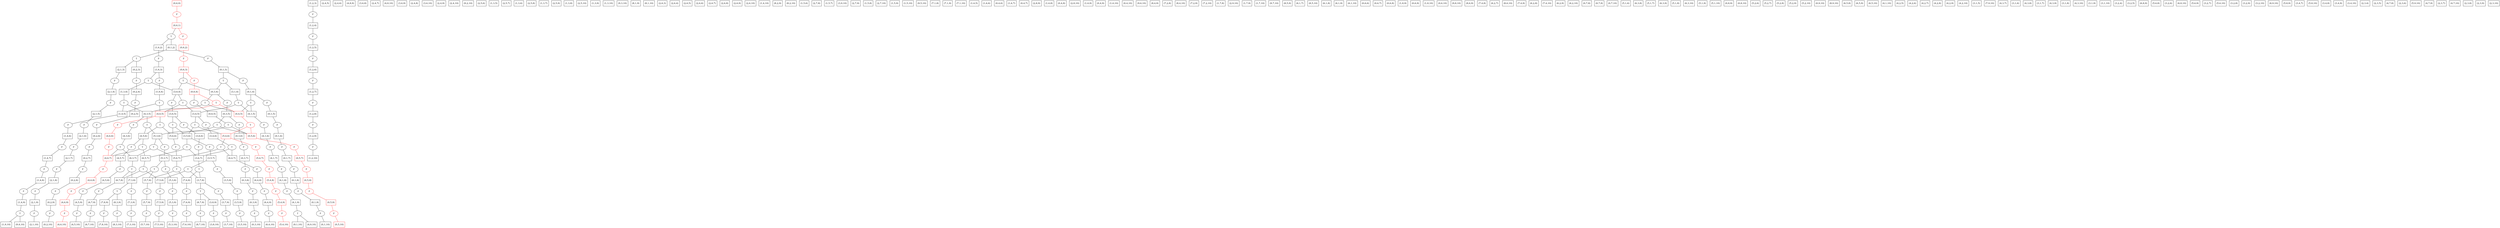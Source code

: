 strict digraph G {
  1 [ shape="box" label="(3,6,4)" ];
  2 [ shape="box" label="(3,6,5)" ];
  3 [ shape="box" label="(1,2,3)" ];
  4 [ shape="box" label="(3,6,6)" ];
  5 [ shape="box" label="(2,4,5)" ];
  6 [ shape="box" label="(1,2,4)" ];
  7 [ shape="box" label="(3,6,7)" ];
  8 [ shape="box" label="(2,4,6)" ];
  9 [ shape="box" label="(1,2,5)" ];
  10 [ shape="box" label="(4,8,9)" ];
  11 [ shape="box" label="(3,6,8)" ];
  12 [ shape="box" label="(2,4,7)" ];
  13 [ shape="box" label="(1,2,6)" ];
  14 [ shape="box" label="(4,8,10)" ];
  15 [ shape="box" label="(3,6,9)" ];
  16 [ shape="box" label="(2,4,8)" ];
  17 [ shape="box" label="(1,2,7)" ];
  18 [ shape="box" label="(3,6,10)" ];
  19 [ shape="box" label="(2,4,9)" ];
  20 [ shape="box" label="(1,2,8)" ];
  21 [ shape="box" label="(2,4,10)" ];
  22 [ shape="box" label="(1,2,9)" ];
  23 [ shape="box" label="(1,2,10)" ];
  24 [ shape="box" label="(9,2,10)" ];
  25 [ shape="box" label="(0,1,2)" ];
  26 [ shape="box" label="(0,1,3)" ];
  27 [ shape="box" label="(1,3,4)" ];
  28 [ shape="box" label="(2,5,6)" ];
  29 [ shape="box" label="(0,1,4)" ];
  30 [ shape="box" label="(1,3,5)" ];
  31 [ shape="box" label="(3,7,8)" ];
  32 [ shape="box" label="(2,5,7)" ];
  33 [ shape="box" label="(0,1,5)" ];
  34 [ shape="box" label="(1,3,6)" ];
  35 [ shape="box" label="(4,9,10)" ];
  36 [ shape="box" label="(3,7,9)" ];
  37 [ shape="box" label="(2,5,8)" ];
  38 [ shape="box" label="(0,1,6)" ];
  39 [ shape="box" label="(1,3,7)" ];
  40 [ shape="box" label="(3,7,10)" ];
  41 [ shape="box" label="(2,5,9)" ];
  42 [ shape="box" label="(0,1,7)" ];
  43 [ shape="box" label="(1,3,8)" ];
  44 [ shape="box" label="(2,5,10)" ];
  45 [ shape="box" label="(0,1,8)" ];
  46 [ shape="box" label="(1,3,9)" ];
  47 [ shape="box" label="(0,1,9)" ];
  48 [ shape="box" label="(1,3,10)" ];
  49 [ shape="box" label="(0,1,10)" ];
  50 [ shape="box" label="(9,3,10)" ];
  51 [ shape="box" label="(8,1,9)" ];
  52 [ shape="box" label="(8,1,10)" ];
  53 [ shape="box" label="(2,6,3)" ];
  54 [ shape="box" label="(2,6,4)" ];
  55 [ shape="box" label="(0,2,3)" ];
  56 [ shape="box" label="(2,6,5)" ];
  57 [ shape="box" label="(0,2,4)" ];
  58 [ shape="box" label="(2,6,6)" ];
  59 [ shape="box" label="(1,4,5)" ];
  60 [ shape="box" label="(0,2,5)" ];
  61 [ shape="box" label="(2,6,7)" ];
  62 [ shape="box" label="(1,4,6)" ];
  63 [ shape="box" label="(3,8,9)" ];
  64 [ shape="box" label="(0,2,6)" ];
  65 [ shape="box" label="(2,6,8)" ];
  66 [ shape="box" label="(1,4,7)" ];
  67 [ shape="box" label="(3,8,10)" ];
  68 [ shape="box" label="(0,2,7)" ];
  69 [ shape="box" label="(2,6,9)" ];
  70 [ shape="box" label="(1,4,8)" ];
  71 [ shape="box" label="(0,2,8)" ];
  72 [ shape="box" label="(2,6,10)" ];
  73 [ shape="box" label="(1,4,9)" ];
  74 [ shape="box" label="(0,2,9)" ];
  75 [ shape="box" label="(1,4,10)" ];
  76 [ shape="box" label="(0,2,10)" ];
  77 [ shape="box" label="(9,4,10)" ];
  78 [ shape="box" label="(8,2,9)" ];
  79 [ shape="box" label="(8,2,10)" ];
  80 [ shape="box" label="(0,3,4)" ];
  81 [ shape="box" label="(0,3,5)" ];
  82 [ shape="box" label="(1,5,6)" ];
  83 [ shape="box" label="(0,3,6)" ];
  84 [ shape="box" label="(2,7,8)" ];
  85 [ shape="box" label="(1,5,7)" ];
  86 [ shape="box" label="(0,3,7)" ];
  87 [ shape="box" label="(3,9,10)" ];
  88 [ shape="box" label="(2,7,9)" ];
  89 [ shape="box" label="(1,5,8)" ];
  90 [ shape="box" label="(0,3,8)" ];
  91 [ shape="box" label="(2,7,10)" ];
  92 [ shape="box" label="(1,5,9)" ];
  93 [ shape="box" label="(0,3,9)" ];
  94 [ shape="box" label="(1,5,10)" ];
  95 [ shape="box" label="(0,3,10)" ];
  96 [ shape="box" label="(9,5,10)" ];
  97 [ shape="box" label="(8,3,9)" ];
  98 [ shape="box" label="(7,1,8)" ];
  99 [ shape="box" label="(8,3,10)" ];
  100 [ shape="box" label="(7,1,9)" ];
  101 [ shape="box" label="(7,1,10)" ];
  102 [ shape="box" label="(1,6,2)" ];
  103 [ shape="box" label="(1,6,3)" ];
  104 [ shape="box" label="(1,6,4)" ];
  105 [ shape="box" label="(1,6,5)" ];
  106 [ shape="box" color="red" label="(0,4,5)" ];
  107 [ shape="box" label="(1,6,6)" ];
  108 [ shape="box" label="(0,4,6)" ];
  109 [ shape="box" label="(1,6,7)" ];
  110 [ shape="box" label="(0,4,7)" ];
  111 [ shape="box" label="(2,8,9)" ];
  112 [ shape="box" label="(1,6,8)" ];
  113 [ shape="box" label="(0,4,8)" ];
  114 [ shape="box" label="(2,8,10)" ];
  115 [ shape="box" label="(1,6,9)" ];
  116 [ shape="box" label="(0,4,9)" ];
  117 [ shape="box" label="(1,6,10)" ];
  118 [ shape="box" label="(0,4,10)" ];
  119 [ shape="box" label="(9,6,10)" ];
  120 [ shape="box" label="(8,4,9)" ];
  121 [ shape="box" label="(7,2,8)" ];
  122 [ shape="box" label="(8,4,10)" ];
  123 [ shape="box" label="(7,2,9)" ];
  124 [ shape="box" label="(7,2,10)" ];
  125 [ shape="box" color="red" label="(0,5,6)" ];
  126 [ shape="box" color="red" label="(0,5,7)" ];
  127 [ shape="box" label="(1,7,8)" ];
  128 [ shape="box" color="red" label="(0,5,8)" ];
  129 [ shape="box" label="(2,9,10)" ];
  130 [ shape="box" label="(1,7,9)" ];
  131 [ shape="box" color="red" label="(0,5,9)" ];
  132 [ shape="box" label="(1,7,10)" ];
  133 [ shape="box" color="red" label="(0,5,10)" ];
  134 [ shape="box" label="(9,7,10)" ];
  135 [ shape="box" label="(8,5,9)" ];
  136 [ shape="box" label="(7,3,8)" ];
  137 [ shape="box" label="(6,1,7)" ];
  138 [ shape="box" label="(8,5,10)" ];
  139 [ shape="box" label="(7,3,9)" ];
  140 [ shape="box" label="(6,1,8)" ];
  141 [ shape="box" label="(7,3,10)" ];
  142 [ shape="box" label="(6,1,9)" ];
  143 [ shape="box" label="(6,1,10)" ];
  144 [ shape="box" color="red" label="(0,6,0)" ];
  145 [ shape="box" color="red" label="(0,6,1)" ];
  146 [ shape="box" color="red" label="(0,6,2)" ];
  147 [ shape="box" color="red" label="(0,6,3)" ];
  148 [ shape="box" color="red" label="(0,6,4)" ];
  149 [ shape="box" label="(0,6,5)" ];
  150 [ shape="box" label="(0,6,6)" ];
  151 [ shape="box" label="(0,6,7)" ];
  152 [ shape="box" label="(0,6,8)" ];
  153 [ shape="box" label="(1,8,9)" ];
  154 [ shape="box" label="(0,6,9)" ];
  155 [ shape="box" label="(1,8,10)" ];
  156 [ shape="box" label="(0,6,10)" ];
  157 [ shape="box" label="(9,8,10)" ];
  158 [ shape="box" label="(8,6,9)" ];
  159 [ shape="box" label="(7,4,8)" ];
  160 [ shape="box" label="(6,2,7)" ];
  161 [ shape="box" label="(8,6,10)" ];
  162 [ shape="box" label="(7,4,9)" ];
  163 [ shape="box" label="(6,2,8)" ];
  164 [ shape="box" label="(7,4,10)" ];
  165 [ shape="box" label="(6,2,9)" ];
  166 [ shape="box" label="(6,2,10)" ];
  167 [ shape="box" label="(0,7,8)" ];
  168 [ shape="box" label="(0,7,9)" ];
  169 [ shape="box" label="(1,9,10)" ];
  170 [ shape="box" label="(0,7,10)" ];
  171 [ shape="box" label="(8,7,9)" ];
  172 [ shape="box" label="(7,5,8)" ];
  173 [ shape="box" label="(6,3,7)" ];
  174 [ shape="box" label="(5,1,6)" ];
  175 [ shape="box" label="(8,7,10)" ];
  176 [ shape="box" label="(7,5,9)" ];
  177 [ shape="box" label="(6,3,8)" ];
  178 [ shape="box" label="(5,1,7)" ];
  179 [ shape="box" label="(7,5,10)" ];
  180 [ shape="box" label="(6,3,9)" ];
  181 [ shape="box" label="(5,1,8)" ];
  182 [ shape="box" label="(6,3,10)" ];
  183 [ shape="box" label="(5,1,9)" ];
  184 [ shape="box" label="(5,1,10)" ];
  185 [ shape="box" label="(0,8,9)" ];
  186 [ shape="box" label="(0,8,10)" ];
  187 [ shape="box" label="(7,6,8)" ];
  188 [ shape="box" label="(6,4,7)" ];
  189 [ shape="box" label="(5,2,6)" ];
  190 [ shape="box" label="(7,6,9)" ];
  191 [ shape="box" label="(6,4,8)" ];
  192 [ shape="box" label="(5,2,7)" ];
  193 [ shape="box" label="(7,6,10)" ];
  194 [ shape="box" label="(6,4,9)" ];
  195 [ shape="box" label="(5,2,8)" ];
  196 [ shape="box" label="(6,4,10)" ];
  197 [ shape="box" label="(5,2,9)" ];
  198 [ shape="box" label="(5,2,10)" ];
  199 [ shape="box" label="(0,9,10)" ];
  200 [ shape="box" label="(6,5,7)" ];
  201 [ shape="box" label="(5,3,6)" ];
  202 [ shape="box" label="(4,1,5)" ];
  203 [ shape="box" label="(8,9,10)" ];
  204 [ shape="box" label="(6,5,8)" ];
  205 [ shape="box" label="(5,3,7)" ];
  206 [ shape="box" label="(4,1,6)" ];
  207 [ shape="box" label="(6,5,9)" ];
  208 [ shape="box" label="(5,3,8)" ];
  209 [ shape="box" label="(4,1,7)" ];
  210 [ shape="box" label="(6,5,10)" ];
  211 [ shape="box" label="(5,3,9)" ];
  212 [ shape="box" label="(4,1,8)" ];
  213 [ shape="box" label="(5,3,10)" ];
  214 [ shape="box" label="(4,1,9)" ];
  215 [ shape="box" label="(4,1,10)" ];
  216 [ shape="box" color="red" label="(5,4,6)" ];
  217 [ shape="box" label="(4,2,5)" ];
  218 [ shape="box" label="(7,8,9)" ];
  219 [ shape="box" color="red" label="(5,4,7)" ];
  220 [ shape="box" label="(4,2,6)" ];
  221 [ shape="box" label="(7,8,10)" ];
  222 [ shape="box" color="red" label="(5,4,8)" ];
  223 [ shape="box" label="(4,2,7)" ];
  224 [ shape="box" color="red" label="(5,4,9)" ];
  225 [ shape="box" label="(4,2,8)" ];
  226 [ shape="box" color="red" label="(5,4,10)" ];
  227 [ shape="box" label="(4,2,9)" ];
  228 [ shape="box" label="(4,2,10)" ];
  229 [ shape="box" label="(4,3,5)" ];
  230 [ shape="box" label="(3,1,4)" ];
  231 [ shape="box" label="(6,7,8)" ];
  232 [ shape="box" label="(4,3,6)" ];
  233 [ shape="box" label="(3,1,5)" ];
  234 [ shape="box" label="(7,9,10)" ];
  235 [ shape="box" label="(6,7,9)" ];
  236 [ shape="box" label="(4,3,7)" ];
  237 [ shape="box" label="(3,1,6)" ];
  238 [ shape="box" label="(6,7,10)" ];
  239 [ shape="box" label="(4,3,8)" ];
  240 [ shape="box" label="(3,1,7)" ];
  241 [ shape="box" label="(4,3,9)" ];
  242 [ shape="box" label="(3,1,8)" ];
  243 [ shape="box" label="(4,3,10)" ];
  244 [ shape="box" label="(3,1,9)" ];
  245 [ shape="box" label="(3,1,10)" ];
  246 [ shape="box" label="(5,6,6)" ];
  247 [ shape="box" label="(3,2,4)" ];
  248 [ shape="box" label="(5,6,7)" ];
  249 [ shape="box" label="(3,2,5)" ];
  250 [ shape="box" label="(6,8,9)" ];
  251 [ shape="box" label="(5,6,8)" ];
  252 [ shape="box" label="(3,2,6)" ];
  253 [ shape="box" label="(6,8,10)" ];
  254 [ shape="box" label="(5,6,9)" ];
  255 [ shape="box" label="(3,2,7)" ];
  256 [ shape="box" label="(5,6,10)" ];
  257 [ shape="box" label="(3,2,8)" ];
  258 [ shape="box" label="(3,2,9)" ];
  259 [ shape="box" label="(3,2,10)" ];
  260 [ shape="box" label="(2,1,3)" ];
  261 [ shape="box" label="(4,5,6)" ];
  262 [ shape="box" label="(2,1,4)" ];
  263 [ shape="box" label="(5,7,8)" ];
  264 [ shape="box" label="(4,5,7)" ];
  265 [ shape="box" label="(2,1,5)" ];
  266 [ shape="box" label="(6,9,10)" ];
  267 [ shape="box" label="(5,7,9)" ];
  268 [ shape="box" label="(4,5,8)" ];
  269 [ shape="box" label="(2,1,6)" ];
  270 [ shape="box" label="(5,7,10)" ];
  271 [ shape="box" label="(4,5,9)" ];
  272 [ shape="box" label="(2,1,7)" ];
  273 [ shape="box" label="(4,5,10)" ];
  274 [ shape="box" label="(2,1,8)" ];
  275 [ shape="box" label="(2,1,9)" ];
  276 [ shape="box" label="(2,1,10)" ];
  277 [ shape="box" color="red" label="(4,6,5)" ];
  278 [ shape="box" color="red" label="(4,6,6)" ];
  279 [ shape="box" label="(3,4,5)" ];
  280 [ shape="box" color="red" label="(4,6,7)" ];
  281 [ shape="box" label="(3,4,6)" ];
  282 [ shape="box" label="(5,8,9)" ];
  283 [ shape="box" color="red" label="(4,6,8)" ];
  284 [ shape="box" label="(3,4,7)" ];
  285 [ shape="box" label="(5,8,10)" ];
  286 [ shape="box" color="red" label="(4,6,9)" ];
  287 [ shape="box" label="(3,4,8)" ];
  288 [ shape="box" color="red" label="(4,6,10)" ];
  289 [ shape="box" label="(3,4,9)" ];
  290 [ shape="box" label="(3,4,10)" ];
  291 [ shape="box" label="(2,3,4)" ];
  292 [ shape="box" label="(3,5,6)" ];
  293 [ shape="box" label="(2,3,5)" ];
  294 [ shape="box" label="(4,7,8)" ];
  295 [ shape="box" label="(3,5,7)" ];
  296 [ shape="box" label="(2,3,6)" ];
  297 [ shape="box" label="(5,9,10)" ];
  298 [ shape="box" label="(4,7,9)" ];
  299 [ shape="box" label="(3,5,8)" ];
  300 [ shape="box" label="(2,3,7)" ];
  301 [ shape="box" label="(4,7,10)" ];
  302 [ shape="box" label="(3,5,9)" ];
  303 [ shape="box" label="(2,3,8)" ];
  304 [ shape="box" label="(3,5,10)" ];
  305 [ shape="box" label="(2,3,9)" ];
  306 [ shape="box" label="(2,3,10)" ];
  307 [ shape="box" label="(9,1,10)" ];
  308 [ shape="ellipse" label="T" ];
  309 [ shape="ellipse" label="F" ];
  310 [ shape="ellipse" label="F" ];
  311 [ shape="ellipse" label="T" ];
  312 [ shape="ellipse" label="F" ];
  313 [ shape="ellipse" label="F" ];
  314 [ shape="ellipse" label="F" ];
  315 [ shape="ellipse" label="T" ];
  316 [ shape="ellipse" label="F" ];
  317 [ shape="ellipse" label="F" ];
  318 [ shape="ellipse" label="F" ];
  319 [ shape="ellipse" label="F" ];
  320 [ shape="ellipse" label="F" ];
  321 [ shape="ellipse" label="T" ];
  322 [ shape="ellipse" label="F" ];
  323 [ shape="ellipse" label="T" ];
  324 [ shape="ellipse" label="F" ];
  325 [ shape="ellipse" label="T" ];
  326 [ shape="ellipse" label="F" ];
  327 [ shape="ellipse" label="T" ];
  328 [ shape="ellipse" label="F" ];
  329 [ shape="ellipse" label="T" ];
  330 [ shape="ellipse" label="F" ];
  331 [ shape="ellipse" label="F" ];
  332 [ shape="ellipse" label="F" ];
  333 [ shape="ellipse" label="F" ];
  334 [ shape="ellipse" label="F" ];
  335 [ shape="ellipse" label="F" ];
  336 [ shape="ellipse" label="F" ];
  337 [ shape="ellipse" label="F" ];
  338 [ shape="ellipse" label="F" ];
  339 [ shape="ellipse" label="F" ];
  340 [ shape="ellipse" label="F" ];
  341 [ shape="ellipse" label="F" ];
  342 [ shape="ellipse" label="F" ];
  343 [ shape="ellipse" label="F" ];
  344 [ shape="ellipse" label="F" ];
  345 [ shape="ellipse" label="F" ];
  346 [ shape="ellipse" label="F" ];
  347 [ shape="ellipse" label="T" ];
  348 [ shape="ellipse" label="F" ];
  349 [ shape="ellipse" label="F" ];
  350 [ shape="ellipse" label="T" ];
  351 [ shape="ellipse" label="F" ];
  352 [ shape="ellipse" label="T" ];
  353 [ shape="ellipse" label="F" ];
  354 [ shape="ellipse" label="F" ];
  355 [ shape="ellipse" label="F" ];
  356 [ shape="ellipse" label="F" ];
  357 [ shape="ellipse" label="F" ];
  358 [ shape="ellipse" label="F" ];
  359 [ shape="ellipse" label="F" ];
  360 [ shape="ellipse" label="T" ];
  361 [ shape="ellipse" label="T" ];
  362 [ shape="ellipse" color="red" label="T" ];
  363 [ shape="ellipse" color="red" label="F" ];
  364 [ shape="ellipse" color="red" label="F" ];
  365 [ shape="ellipse" color="red" label="F" ];
  366 [ shape="ellipse" color="red" label="F" ];
  367 [ shape="ellipse" label="F" ];
  368 [ shape="ellipse" label="T" ];
  369 [ shape="ellipse" label="F" ];
  370 [ shape="ellipse" color="red" label="F" ];
  371 [ shape="ellipse" label="T" ];
  372 [ shape="ellipse" color="red" label="F" ];
  373 [ shape="ellipse" color="red" label="F" ];
  374 [ shape="ellipse" color="red" label="F" ];
  375 [ shape="ellipse" label="T" ];
  376 [ shape="ellipse" color="red" label="T" ];
  377 [ shape="ellipse" label="F" ];
  378 [ shape="ellipse" label="T" ];
  379 [ shape="ellipse" label="F" ];
  380 [ shape="ellipse" label="F" ];
  381 [ shape="ellipse" label="T" ];
  382 [ shape="ellipse" label="F" ];
  383 [ shape="ellipse" label="F" ];
  384 [ shape="ellipse" label="F" ];
  385 [ shape="ellipse" label="F" ];
  386 [ shape="ellipse" label="F" ];
  387 [ shape="ellipse" label="F" ];
  388 [ shape="ellipse" label="T" ];
  389 [ shape="ellipse" label="F" ];
  390 [ shape="ellipse" label="T" ];
  391 [ shape="ellipse" label="F" ];
  392 [ shape="ellipse" label="F" ];
  393 [ shape="ellipse" label="T" ];
  394 [ shape="ellipse" label="F" ];
  395 [ shape="ellipse" label="F" ];
  396 [ shape="ellipse" label="F" ];
  397 [ shape="ellipse" label="F" ];
  398 [ shape="ellipse" label="F" ];
  399 [ shape="ellipse" label="T" ];
  400 [ shape="ellipse" color="red" label="F" ];
  401 [ shape="ellipse" label="T" ];
  402 [ shape="ellipse" label="F" ];
  403 [ shape="ellipse" color="red" label="F" ];
  404 [ shape="ellipse" color="red" label="F" ];
  405 [ shape="ellipse" color="red" label="F" ];
  406 [ shape="ellipse" label="F" ];
  407 [ shape="ellipse" label="T" ];
  408 [ shape="ellipse" label="T" ];
  409 [ shape="ellipse" label="F" ];
  410 [ shape="ellipse" label="T" ];
  411 [ shape="ellipse" label="F" ];
  412 [ shape="ellipse" label="F" ];
  413 [ shape="ellipse" label="T" ];
  414 [ shape="ellipse" label="F" ];
  415 [ shape="ellipse" label="T" ];
  416 [ shape="ellipse" label="F" ];
  417 [ shape="ellipse" label="F" ];
  418 [ shape="ellipse" label="F" ];
  419 [ shape="ellipse" label="F" ];
  420 [ shape="ellipse" label="F" ];
  421 [ shape="ellipse" label="F" ];
  422 [ shape="ellipse" label="F" ];
  423 [ shape="ellipse" label="F" ];
  424 [ shape="ellipse" label="F" ];
  425 [ shape="ellipse" label="F" ];
  426 [ shape="ellipse" label="F" ];
  427 [ shape="ellipse" label="F" ];
  428 [ shape="ellipse" color="red" label="F" ];
  429 [ shape="ellipse" label="T" ];
  430 [ shape="ellipse" color="red" label="F" ];
  431 [ shape="ellipse" label="T" ];
  432 [ shape="ellipse" label="F" ];
  433 [ shape="ellipse" color="red" label="F" ];
  434 [ shape="ellipse" label="T" ];
  435 [ shape="ellipse" color="red" label="F" ];
  436 [ shape="ellipse" color="red" label="F" ];
  437 [ shape="ellipse" label="T" ];
  438 [ shape="ellipse" label="F" ];
  439 [ shape="ellipse" label="T" ];
  440 [ shape="ellipse" label="F" ];
  441 [ shape="ellipse" label="F" ];
  442 [ shape="ellipse" label="F" ];
  1 -> 308 [ arrowhead="none" ];
  308 -> 279 [ arrowhead="none" ];
  308 -> 277 [ arrowhead="none" ];
  1 -> 309 [ arrowhead="none" ];
  309 -> 2 [ arrowhead="none" ];
  2 -> 310 [ arrowhead="none" ];
  310 -> 4 [ arrowhead="none" ];
  2 -> 311 [ arrowhead="none" ];
  311 -> 292 [ arrowhead="none" ];
  311 -> 246 [ arrowhead="none" ];
  3 -> 312 [ arrowhead="none" ];
  312 -> 6 [ arrowhead="none" ];
  4 -> 313 [ arrowhead="none" ];
  313 -> 7 [ arrowhead="none" ];
  6 -> 314 [ arrowhead="none" ];
  314 -> 9 [ arrowhead="none" ];
  7 -> 315 [ arrowhead="none" ];
  315 -> 31 [ arrowhead="none" ];
  315 -> 187 [ arrowhead="none" ];
  9 -> 316 [ arrowhead="none" ];
  316 -> 13 [ arrowhead="none" ];
  13 -> 317 [ arrowhead="none" ];
  317 -> 17 [ arrowhead="none" ];
  17 -> 318 [ arrowhead="none" ];
  318 -> 20 [ arrowhead="none" ];
  20 -> 319 [ arrowhead="none" ];
  319 -> 22 [ arrowhead="none" ];
  22 -> 320 [ arrowhead="none" ];
  320 -> 23 [ arrowhead="none" ];
  25 -> 321 [ arrowhead="none" ];
  321 -> 55 [ arrowhead="none" ];
  321 -> 260 [ arrowhead="none" ];
  25 -> 322 [ arrowhead="none" ];
  322 -> 26 [ arrowhead="none" ];
  26 -> 323 [ arrowhead="none" ];
  323 -> 80 [ arrowhead="none" ];
  323 -> 230 [ arrowhead="none" ];
  26 -> 324 [ arrowhead="none" ];
  324 -> 29 [ arrowhead="none" ];
  27 -> 325 [ arrowhead="none" ];
  325 -> 59 [ arrowhead="none" ];
  325 -> 229 [ arrowhead="none" ];
  29 -> 326 [ arrowhead="none" ];
  326 -> 33 [ arrowhead="none" ];
  29 -> 327 [ arrowhead="none" ];
  327 -> 106 [ arrowhead="none" ];
  327 -> 202 [ arrowhead="none" ];
  31 -> 328 [ arrowhead="none" ];
  328 -> 36 [ arrowhead="none" ];
  31 -> 329 [ arrowhead="none" ];
  329 -> 63 [ arrowhead="none" ];
  329 -> 171 [ arrowhead="none" ];
  33 -> 330 [ arrowhead="none" ];
  330 -> 38 [ arrowhead="none" ];
  36 -> 331 [ arrowhead="none" ];
  331 -> 40 [ arrowhead="none" ];
  38 -> 332 [ arrowhead="none" ];
  332 -> 42 [ arrowhead="none" ];
  42 -> 333 [ arrowhead="none" ];
  333 -> 45 [ arrowhead="none" ];
  45 -> 334 [ arrowhead="none" ];
  334 -> 47 [ arrowhead="none" ];
  47 -> 335 [ arrowhead="none" ];
  335 -> 49 [ arrowhead="none" ];
  55 -> 336 [ arrowhead="none" ];
  336 -> 57 [ arrowhead="none" ];
  57 -> 337 [ arrowhead="none" ];
  337 -> 60 [ arrowhead="none" ];
  59 -> 338 [ arrowhead="none" ];
  338 -> 62 [ arrowhead="none" ];
  60 -> 339 [ arrowhead="none" ];
  339 -> 64 [ arrowhead="none" ];
  62 -> 340 [ arrowhead="none" ];
  340 -> 66 [ arrowhead="none" ];
  63 -> 341 [ arrowhead="none" ];
  341 -> 67 [ arrowhead="none" ];
  64 -> 342 [ arrowhead="none" ];
  342 -> 68 [ arrowhead="none" ];
  66 -> 343 [ arrowhead="none" ];
  343 -> 70 [ arrowhead="none" ];
  68 -> 344 [ arrowhead="none" ];
  344 -> 71 [ arrowhead="none" ];
  70 -> 345 [ arrowhead="none" ];
  345 -> 73 [ arrowhead="none" ];
  71 -> 346 [ arrowhead="none" ];
  346 -> 74 [ arrowhead="none" ];
  73 -> 347 [ arrowhead="none" ];
  347 -> 169 [ arrowhead="none" ];
  347 -> 77 [ arrowhead="none" ];
  74 -> 348 [ arrowhead="none" ];
  348 -> 76 [ arrowhead="none" ];
  80 -> 349 [ arrowhead="none" ];
  349 -> 81 [ arrowhead="none" ];
  80 -> 350 [ arrowhead="none" ];
  350 -> 106 [ arrowhead="none" ];
  350 -> 229 [ arrowhead="none" ];
  81 -> 351 [ arrowhead="none" ];
  351 -> 83 [ arrowhead="none" ];
  81 -> 352 [ arrowhead="none" ];
  352 -> 125 [ arrowhead="none" ];
  352 -> 201 [ arrowhead="none" ];
  83 -> 353 [ arrowhead="none" ];
  353 -> 86 [ arrowhead="none" ];
  86 -> 354 [ arrowhead="none" ];
  354 -> 90 [ arrowhead="none" ];
  90 -> 355 [ arrowhead="none" ];
  355 -> 93 [ arrowhead="none" ];
  93 -> 356 [ arrowhead="none" ];
  356 -> 95 [ arrowhead="none" ];
  97 -> 357 [ arrowhead="none" ];
  357 -> 99 [ arrowhead="none" ];
  102 -> 358 [ arrowhead="none" ];
  358 -> 103 [ arrowhead="none" ];
  103 -> 359 [ arrowhead="none" ];
  359 -> 104 [ arrowhead="none" ];
  103 -> 360 [ arrowhead="none" ];
  360 -> 27 [ arrowhead="none" ];
  360 -> 1 [ arrowhead="none" ];
  104 -> 361 [ arrowhead="none" ];
  361 -> 59 [ arrowhead="none" ];
  361 -> 277 [ arrowhead="none" ];
  106 -> 362 [ color="red" arrowhead="none" ];
  362 -> 125 [ color="red" arrowhead="none" ];
  362 -> 216 [ color="red" arrowhead="none" ];
  125 -> 363 [ color="red" arrowhead="none" ];
  363 -> 126 [ color="red" arrowhead="none" ];
  126 -> 364 [ color="red" arrowhead="none" ];
  364 -> 128 [ color="red" arrowhead="none" ];
  128 -> 365 [ color="red" arrowhead="none" ];
  365 -> 131 [ color="red" arrowhead="none" ];
  131 -> 366 [ color="red" arrowhead="none" ];
  366 -> 133 [ color="red" arrowhead="none" ];
  136 -> 367 [ arrowhead="none" ];
  367 -> 139 [ arrowhead="none" ];
  136 -> 368 [ arrowhead="none" ];
  368 -> 218 [ arrowhead="none" ];
  368 -> 97 [ arrowhead="none" ];
  139 -> 369 [ arrowhead="none" ];
  369 -> 141 [ arrowhead="none" ];
  144 -> 370 [ color="red" arrowhead="none" ];
  370 -> 145 [ color="red" arrowhead="none" ];
  145 -> 371 [ arrowhead="none" ];
  371 -> 25 [ arrowhead="none" ];
  371 -> 102 [ arrowhead="none" ];
  145 -> 372 [ color="red" arrowhead="none" ];
  372 -> 146 [ color="red" arrowhead="none" ];
  146 -> 373 [ color="red" arrowhead="none" ];
  373 -> 147 [ color="red" arrowhead="none" ];
  147 -> 374 [ color="red" arrowhead="none" ];
  374 -> 148 [ color="red" arrowhead="none" ];
  147 -> 375 [ arrowhead="none" ];
  375 -> 80 [ arrowhead="none" ];
  375 -> 1 [ arrowhead="none" ];
  148 -> 376 [ color="red" arrowhead="none" ];
  376 -> 106 [ color="red" arrowhead="none" ];
  376 -> 277 [ color="red" arrowhead="none" ];
  148 -> 377 [ arrowhead="none" ];
  377 -> 149 [ arrowhead="none" ];
  149 -> 378 [ arrowhead="none" ];
  378 -> 125 [ arrowhead="none" ];
  378 -> 246 [ arrowhead="none" ];
  171 -> 379 [ arrowhead="none" ];
  379 -> 175 [ arrowhead="none" ];
  172 -> 380 [ arrowhead="none" ];
  380 -> 176 [ arrowhead="none" ];
  173 -> 381 [ arrowhead="none" ];
  381 -> 231 [ arrowhead="none" ];
  381 -> 136 [ arrowhead="none" ];
  176 -> 382 [ arrowhead="none" ];
  382 -> 179 [ arrowhead="none" ];
  187 -> 383 [ arrowhead="none" ];
  383 -> 190 [ arrowhead="none" ];
  188 -> 384 [ arrowhead="none" ];
  384 -> 191 [ arrowhead="none" ];
  190 -> 385 [ arrowhead="none" ];
  385 -> 193 [ arrowhead="none" ];
  191 -> 386 [ arrowhead="none" ];
  386 -> 194 [ arrowhead="none" ];
  194 -> 387 [ arrowhead="none" ];
  387 -> 196 [ arrowhead="none" ];
  200 -> 388 [ arrowhead="none" ];
  388 -> 231 [ arrowhead="none" ];
  388 -> 172 [ arrowhead="none" ];
  201 -> 389 [ arrowhead="none" ];
  389 -> 205 [ arrowhead="none" ];
  201 -> 390 [ arrowhead="none" ];
  390 -> 248 [ arrowhead="none" ];
  390 -> 173 [ arrowhead="none" ];
  202 -> 391 [ arrowhead="none" ];
  391 -> 206 [ arrowhead="none" ];
  205 -> 392 [ arrowhead="none" ];
  392 -> 208 [ arrowhead="none" ];
  205 -> 393 [ arrowhead="none" ];
  393 -> 263 [ arrowhead="none" ];
  393 -> 136 [ arrowhead="none" ];
  206 -> 394 [ arrowhead="none" ];
  394 -> 209 [ arrowhead="none" ];
  208 -> 395 [ arrowhead="none" ];
  395 -> 211 [ arrowhead="none" ];
  209 -> 396 [ arrowhead="none" ];
  396 -> 212 [ arrowhead="none" ];
  211 -> 397 [ arrowhead="none" ];
  397 -> 213 [ arrowhead="none" ];
  212 -> 398 [ arrowhead="none" ];
  398 -> 214 [ arrowhead="none" ];
  214 -> 399 [ arrowhead="none" ];
  399 -> 35 [ arrowhead="none" ];
  399 -> 307 [ arrowhead="none" ];
  216 -> 400 [ color="red" arrowhead="none" ];
  400 -> 219 [ color="red" arrowhead="none" ];
  216 -> 401 [ arrowhead="none" ];
  401 -> 248 [ arrowhead="none" ];
  401 -> 188 [ arrowhead="none" ];
  218 -> 402 [ arrowhead="none" ];
  402 -> 221 [ arrowhead="none" ];
  219 -> 403 [ color="red" arrowhead="none" ];
  403 -> 222 [ color="red" arrowhead="none" ];
  222 -> 404 [ color="red" arrowhead="none" ];
  404 -> 224 [ color="red" arrowhead="none" ];
  224 -> 405 [ color="red" arrowhead="none" ];
  405 -> 226 [ color="red" arrowhead="none" ];
  229 -> 406 [ arrowhead="none" ];
  406 -> 232 [ arrowhead="none" ];
  229 -> 407 [ arrowhead="none" ];
  407 -> 261 [ arrowhead="none" ];
  407 -> 201 [ arrowhead="none" ];
  230 -> 408 [ arrowhead="none" ];
  408 -> 279 [ arrowhead="none" ];
  408 -> 202 [ arrowhead="none" ];
  231 -> 409 [ arrowhead="none" ];
  409 -> 235 [ arrowhead="none" ];
  232 -> 410 [ arrowhead="none" ];
  410 -> 280 [ arrowhead="none" ];
  410 -> 173 [ arrowhead="none" ];
  235 -> 411 [ arrowhead="none" ];
  411 -> 238 [ arrowhead="none" ];
  246 -> 412 [ arrowhead="none" ];
  412 -> 248 [ arrowhead="none" ];
  248 -> 413 [ arrowhead="none" ];
  413 -> 263 [ arrowhead="none" ];
  413 -> 187 [ arrowhead="none" ];
  260 -> 414 [ arrowhead="none" ];
  414 -> 262 [ arrowhead="none" ];
  261 -> 415 [ arrowhead="none" ];
  415 -> 280 [ arrowhead="none" ];
  415 -> 200 [ arrowhead="none" ];
  261 -> 416 [ arrowhead="none" ];
  416 -> 264 [ arrowhead="none" ];
  262 -> 417 [ arrowhead="none" ];
  417 -> 265 [ arrowhead="none" ];
  263 -> 418 [ arrowhead="none" ];
  418 -> 267 [ arrowhead="none" ];
  264 -> 419 [ arrowhead="none" ];
  419 -> 268 [ arrowhead="none" ];
  265 -> 420 [ arrowhead="none" ];
  420 -> 269 [ arrowhead="none" ];
  267 -> 421 [ arrowhead="none" ];
  421 -> 270 [ arrowhead="none" ];
  268 -> 422 [ arrowhead="none" ];
  422 -> 271 [ arrowhead="none" ];
  269 -> 423 [ arrowhead="none" ];
  423 -> 272 [ arrowhead="none" ];
  271 -> 424 [ arrowhead="none" ];
  424 -> 273 [ arrowhead="none" ];
  272 -> 425 [ arrowhead="none" ];
  425 -> 274 [ arrowhead="none" ];
  274 -> 426 [ arrowhead="none" ];
  426 -> 275 [ arrowhead="none" ];
  275 -> 427 [ arrowhead="none" ];
  427 -> 276 [ arrowhead="none" ];
  277 -> 428 [ color="red" arrowhead="none" ];
  428 -> 278 [ color="red" arrowhead="none" ];
  277 -> 429 [ arrowhead="none" ];
  429 -> 261 [ arrowhead="none" ];
  429 -> 246 [ arrowhead="none" ];
  278 -> 430 [ color="red" arrowhead="none" ];
  430 -> 280 [ color="red" arrowhead="none" ];
  279 -> 431 [ arrowhead="none" ];
  431 -> 292 [ arrowhead="none" ];
  431 -> 216 [ arrowhead="none" ];
  279 -> 432 [ arrowhead="none" ];
  432 -> 281 [ arrowhead="none" ];
  280 -> 433 [ color="red" arrowhead="none" ];
  433 -> 283 [ color="red" arrowhead="none" ];
  281 -> 434 [ arrowhead="none" ];
  434 -> 7 [ arrowhead="none" ];
  434 -> 188 [ arrowhead="none" ];
  283 -> 435 [ color="red" arrowhead="none" ];
  435 -> 286 [ color="red" arrowhead="none" ];
  286 -> 436 [ color="red" arrowhead="none" ];
  436 -> 288 [ color="red" arrowhead="none" ];
  292 -> 437 [ arrowhead="none" ];
  437 -> 7 [ arrowhead="none" ];
  437 -> 200 [ arrowhead="none" ];
  292 -> 438 [ arrowhead="none" ];
  438 -> 295 [ arrowhead="none" ];
  295 -> 439 [ arrowhead="none" ];
  439 -> 31 [ arrowhead="none" ];
  439 -> 172 [ arrowhead="none" ];
  295 -> 440 [ arrowhead="none" ];
  440 -> 299 [ arrowhead="none" ];
  299 -> 441 [ arrowhead="none" ];
  441 -> 302 [ arrowhead="none" ];
  302 -> 442 [ arrowhead="none" ];
  442 -> 304 [ arrowhead="none" ];
}
